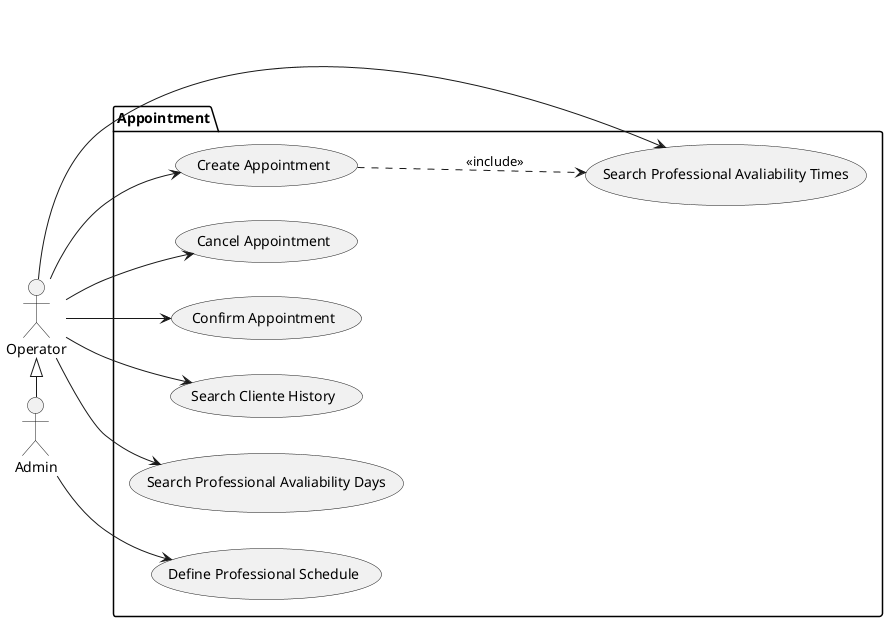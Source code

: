 @startuml "use-cases"
left to right direction

actor Operator as o
actor Admin as a

package Appointment {
  usecase "Create Appointment" as UC1
  usecase "Cancel Appointment" as UC2
  usecase "Confirm Appointment" as UC3
  usecase "Define Professional Schedule" as UC4
  usecase "Search Cliente History" as UC5
  usecase "Search Professional Avaliability Days" as UC6
  usecase "Search Professional Avaliability Times" as UC7
}


o <|-right- a

o --> UC1
o --> UC2
o --> UC3
o --> UC5
o --> UC6
o --> UC7

a --> UC4

(UC1) ...> (UC7) : <<include>>

@enduml